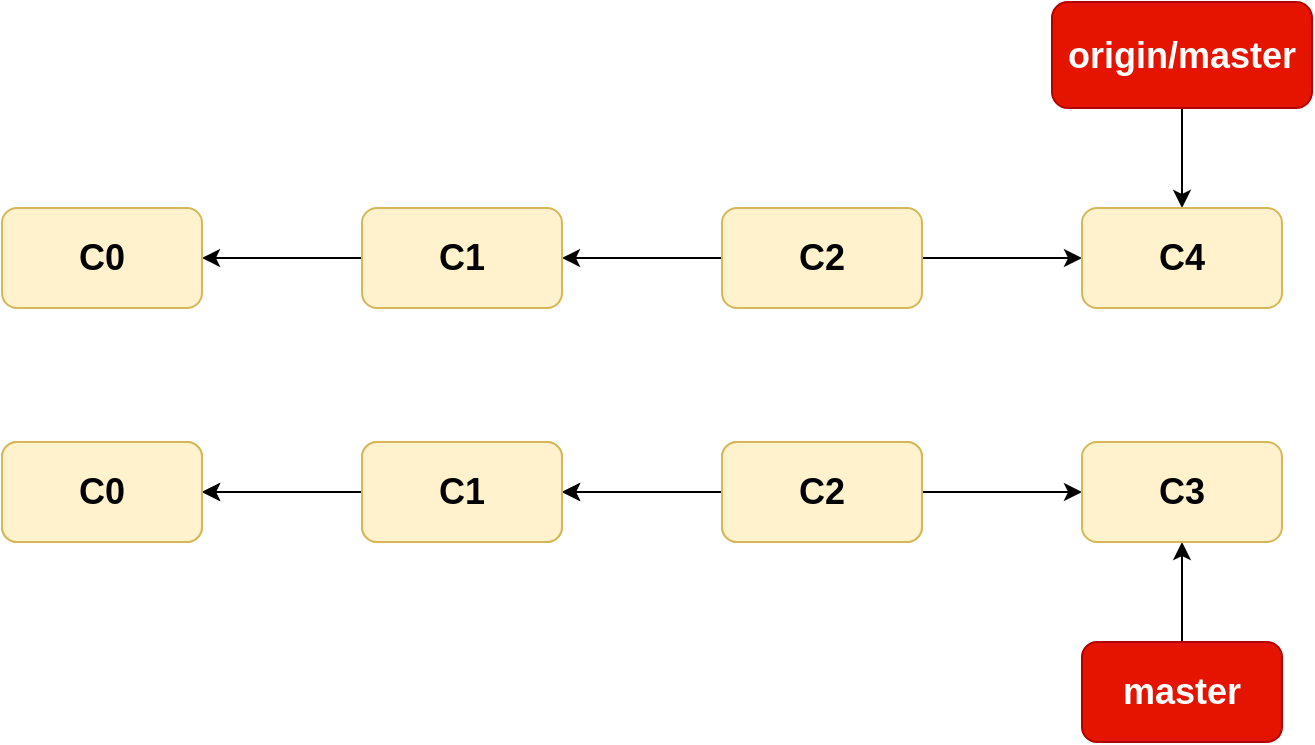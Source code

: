 <mxfile>
    <diagram id="Zphku5AM_jrOAezdSDCR" name="第 1 页">
        <mxGraphModel dx="990" dy="561" grid="1" gridSize="10" guides="1" tooltips="1" connect="1" arrows="1" fold="1" page="1" pageScale="1" pageWidth="827" pageHeight="1169" math="0" shadow="0">
            <root>
                <mxCell id="0"/>
                <mxCell id="1" parent="0"/>
                <mxCell id="6" value="" style="edgeStyle=none;html=1;fontSize=18;fontStyle=1;startArrow=classic;startFill=1;endArrow=none;endFill=0;" parent="1" source="3" target="5" edge="1">
                    <mxGeometry relative="1" as="geometry"/>
                </mxCell>
                <mxCell id="82" value="" style="edgeStyle=none;html=1;" parent="1" source="3" target="81" edge="1">
                    <mxGeometry relative="1" as="geometry"/>
                </mxCell>
                <mxCell id="3" value="C1" style="rounded=1;whiteSpace=wrap;html=1;fillColor=#fff2cc;strokeColor=#d6b656;fontSize=18;fontStyle=1" parent="1" vertex="1">
                    <mxGeometry x="230" y="270" width="100" height="50" as="geometry"/>
                </mxCell>
                <mxCell id="88" value="" style="edgeStyle=none;html=1;" edge="1" parent="1" source="5" target="87">
                    <mxGeometry relative="1" as="geometry"/>
                </mxCell>
                <mxCell id="5" value="C2" style="rounded=1;whiteSpace=wrap;html=1;fillColor=#fff2cc;strokeColor=#d6b656;fontSize=18;fontStyle=1" parent="1" vertex="1">
                    <mxGeometry x="410" y="270" width="100" height="50" as="geometry"/>
                </mxCell>
                <mxCell id="81" value="C0" style="rounded=1;whiteSpace=wrap;html=1;fillColor=#fff2cc;strokeColor=#d6b656;fontSize=18;fontStyle=1" parent="1" vertex="1">
                    <mxGeometry x="50" y="270" width="100" height="50" as="geometry"/>
                </mxCell>
                <mxCell id="89" value="" style="edgeStyle=none;html=1;" edge="1" parent="1" source="85" target="87">
                    <mxGeometry relative="1" as="geometry"/>
                </mxCell>
                <mxCell id="85" value="master" style="rounded=1;whiteSpace=wrap;html=1;fillColor=#e51400;strokeColor=#B20000;fontColor=#ffffff;fontSize=18;fontStyle=1" parent="1" vertex="1">
                    <mxGeometry x="590" y="370" width="100" height="50" as="geometry"/>
                </mxCell>
                <mxCell id="87" value="C3" style="rounded=1;whiteSpace=wrap;html=1;fillColor=#fff2cc;strokeColor=#d6b656;fontSize=18;fontStyle=1" vertex="1" parent="1">
                    <mxGeometry x="590" y="270" width="100" height="50" as="geometry"/>
                </mxCell>
                <mxCell id="90" value="" style="edgeStyle=none;html=1;fontSize=18;fontStyle=1;startArrow=classic;startFill=1;endArrow=none;endFill=0;" edge="1" parent="1" source="92" target="93">
                    <mxGeometry relative="1" as="geometry"/>
                </mxCell>
                <mxCell id="91" value="" style="edgeStyle=none;html=1;" edge="1" parent="1" source="92" target="94">
                    <mxGeometry relative="1" as="geometry"/>
                </mxCell>
                <mxCell id="92" value="C1" style="rounded=1;whiteSpace=wrap;html=1;fillColor=#fff2cc;strokeColor=#d6b656;fontSize=18;fontStyle=1" vertex="1" parent="1">
                    <mxGeometry x="230" y="270" width="100" height="50" as="geometry"/>
                </mxCell>
                <mxCell id="93" value="C2" style="rounded=1;whiteSpace=wrap;html=1;fillColor=#fff2cc;strokeColor=#d6b656;fontSize=18;fontStyle=1" vertex="1" parent="1">
                    <mxGeometry x="410" y="270" width="100" height="50" as="geometry"/>
                </mxCell>
                <mxCell id="94" value="C0" style="rounded=1;whiteSpace=wrap;html=1;fillColor=#fff2cc;strokeColor=#d6b656;fontSize=18;fontStyle=1" vertex="1" parent="1">
                    <mxGeometry x="50" y="270" width="100" height="50" as="geometry"/>
                </mxCell>
                <mxCell id="99" value="" style="edgeStyle=none;html=1;fontSize=18;fontStyle=1;startArrow=classic;startFill=1;endArrow=none;endFill=0;" edge="1" parent="1" source="101" target="102">
                    <mxGeometry relative="1" as="geometry"/>
                </mxCell>
                <mxCell id="100" value="" style="edgeStyle=none;html=1;" edge="1" parent="1" source="101" target="103">
                    <mxGeometry relative="1" as="geometry"/>
                </mxCell>
                <mxCell id="101" value="C1" style="rounded=1;whiteSpace=wrap;html=1;fillColor=#fff2cc;strokeColor=#d6b656;fontSize=18;fontStyle=1" vertex="1" parent="1">
                    <mxGeometry x="230" y="153" width="100" height="50" as="geometry"/>
                </mxCell>
                <mxCell id="109" value="" style="edgeStyle=none;html=1;" edge="1" parent="1" source="102" target="108">
                    <mxGeometry relative="1" as="geometry"/>
                </mxCell>
                <mxCell id="102" value="C2" style="rounded=1;whiteSpace=wrap;html=1;fillColor=#fff2cc;strokeColor=#d6b656;fontSize=18;fontStyle=1" vertex="1" parent="1">
                    <mxGeometry x="410" y="153" width="100" height="50" as="geometry"/>
                </mxCell>
                <mxCell id="103" value="C0" style="rounded=1;whiteSpace=wrap;html=1;fillColor=#fff2cc;strokeColor=#d6b656;fontSize=18;fontStyle=1" vertex="1" parent="1">
                    <mxGeometry x="50" y="153" width="100" height="50" as="geometry"/>
                </mxCell>
                <mxCell id="104" value="" style="edgeStyle=none;html=1;" edge="1" parent="1" source="105">
                    <mxGeometry relative="1" as="geometry">
                        <mxPoint x="640" y="153" as="targetPoint"/>
                    </mxGeometry>
                </mxCell>
                <mxCell id="105" value="origin/master" style="rounded=1;whiteSpace=wrap;html=1;fillColor=#e51400;strokeColor=#B20000;fontColor=#ffffff;fontSize=18;fontStyle=1" vertex="1" parent="1">
                    <mxGeometry x="575" y="50" width="130" height="53" as="geometry"/>
                </mxCell>
                <mxCell id="108" value="C4" style="rounded=1;whiteSpace=wrap;html=1;fillColor=#fff2cc;strokeColor=#d6b656;fontSize=18;fontStyle=1" vertex="1" parent="1">
                    <mxGeometry x="590" y="153" width="100" height="50" as="geometry"/>
                </mxCell>
            </root>
        </mxGraphModel>
    </diagram>
</mxfile>